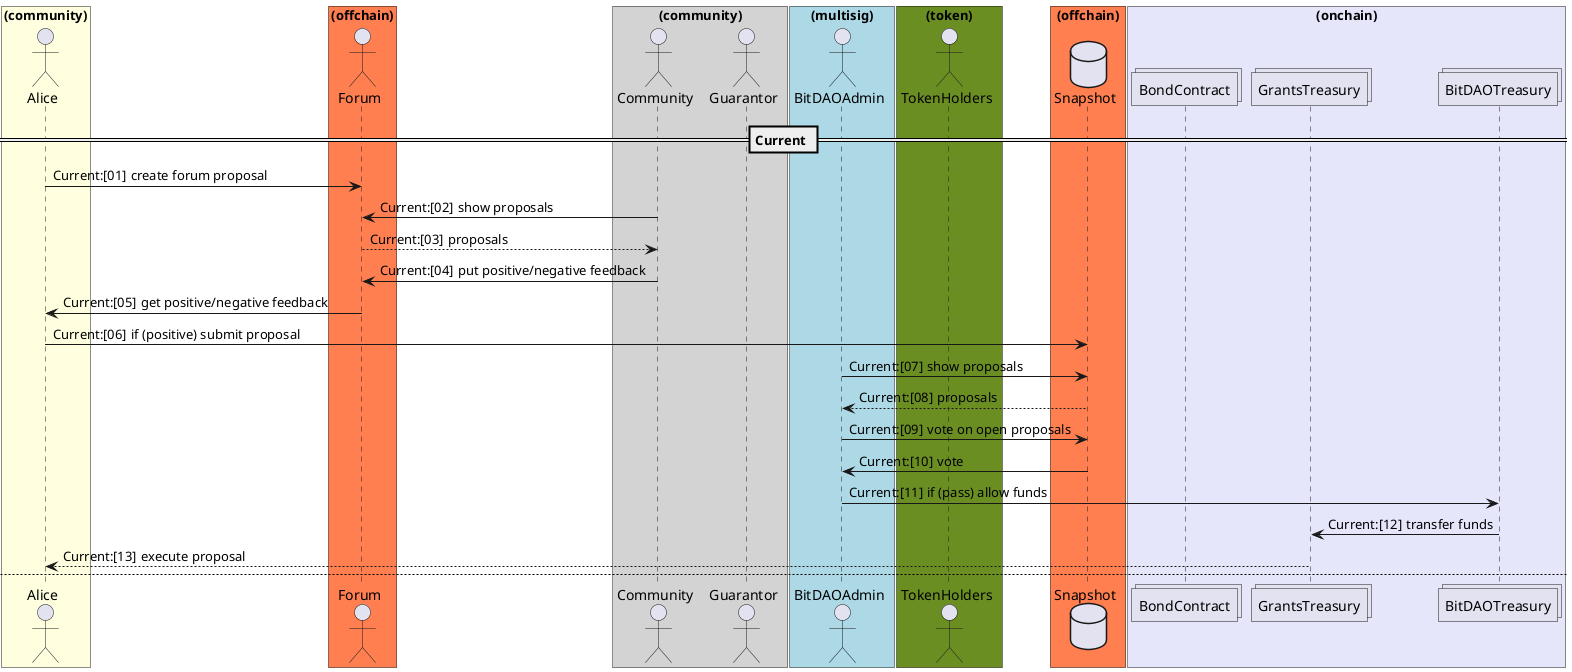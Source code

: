 @startuml
'https://plantuml.com/sequence-diagram
box "(community)" #LightYellow
actor Alice as alice
end box

box "(offchain)" #Coral
actor Forum as forum
end box

box "(community)" #LightGray
actor Community as community
actor Guarantor as guarantor
end box

box "(multisig)" #LightBlue
actor BitDAOAdmin as bitdaoadmin
end box

box "(token)" #OliveDrab
actor TokenHolders as tokenholders
endbox

box "(offchain)" #Coral
database Snapshot as snapshot
end box

box "(onchain)" #Lavender
collections BondContract as bondcontract
collections GrantsTreasury as grantstreasury
collections BitDAOTreasury as bitdaotreasury
end box

autonumber "Current:[00]"

== Current ==

alice -> forum: create forum proposal

community -> forum: show proposals
community <-- forum: proposals
community -> forum: put positive/negative feedback

alice <- forum: get positive/negative feedback

alice -> snapshot: if (positive) submit proposal

bitdaoadmin -> snapshot: show proposals
bitdaoadmin <-- snapshot: proposals
bitdaoadmin -> snapshot: vote on open proposals
bitdaoadmin <- snapshot: vote
bitdaoadmin -> bitdaotreasury: if (pass) allow funds
bitdaotreasury -> grantstreasury: transfer funds

alice <-- grantstreasury: execute proposal

newpage

autonumber "Bond:[00]"

== Bond ==

alice -> forum: create forum proposal
alice <- guarantor: positive/negative feedback
alice -> bondcontract: if (positive) create bond

guarantor -> bondcontract: contribute

alice -> snapshot: submit proposal

bitdaoadmin -> bitdaotreasury: if (pass) allow funds
bitdaotreasury -> grantstreasury: transfer funds

alice <-- grantstreasury: execute proposal

alice -> snapshot: submit release request
guarantor -> snapshot: show proposals
guarantor <-- snapshot: proposals
guarantor -> snapshot: vote

bitdaoadmin -> snapshot: show vote result
bitdaoadmin <-- snapshot: pass/fail

bitdaoadmin -> bondcontract: if (pass) release, else slash




@enduml